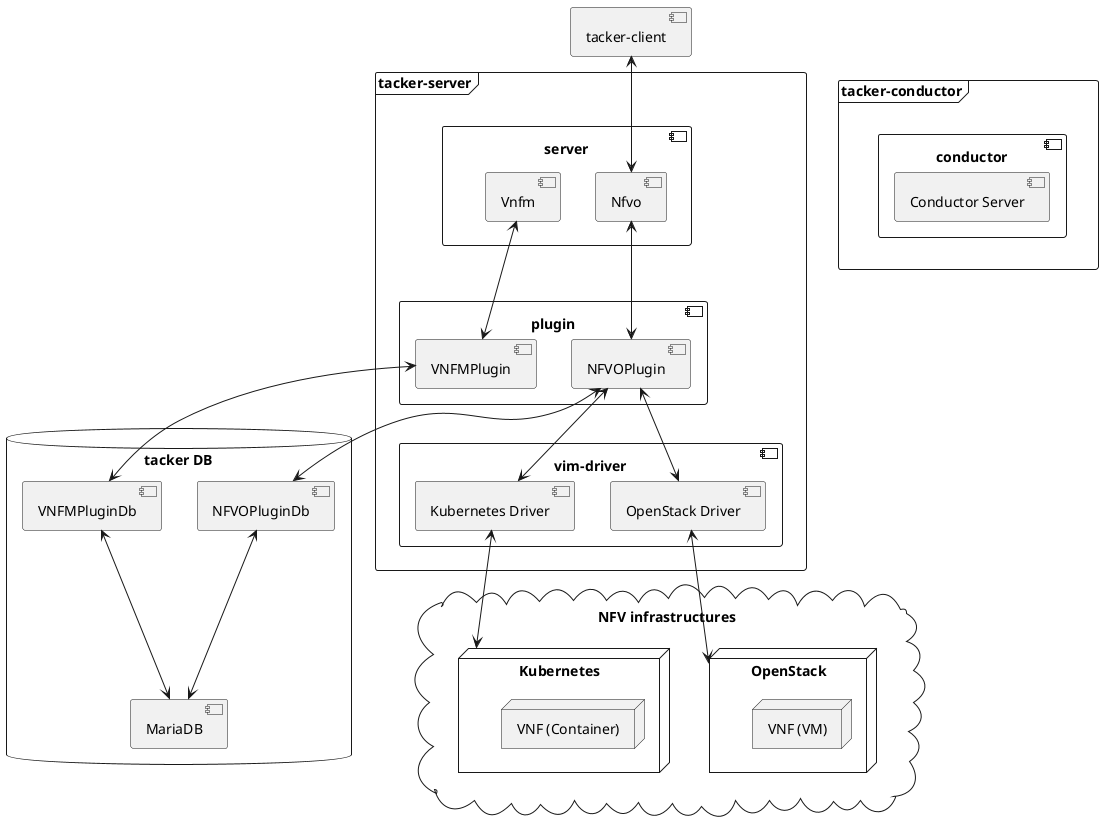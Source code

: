 @startuml

'# Components
component "tacker-client" as client

frame "tacker-server" {
    component server {
        component "Vnfm" as vnfm
        component "Nfvo" as nfvo
    }
    component plugin {
        component "VNFMPlugin" as vnfm_plugin
        component "NFVOPlugin" as nfvo_plugin
        'cond <-down-> vnfm_plugin
    }
    component "vim-driver" as vim {
        component "OpenStack Driver" as os_vim
        component "Kubernetes Driver" as ks_vim
    }
}

frame "tacker-conductor" as cond {
    component conductor {
        component "Conductor Server"
    }
}

database "tacker DB" as db {
    component "NFVOPluginDb" as db_nfvo
    component "VNFMPluginDb" as db_vnfm
    component "MariaDB" as maria
    db_nfvo <-down-> maria
    db_vnfm <-down-> maria
}

cloud "NFV infrastructures" as nfv_infra {
    node "OpenStack" as os {
        node "VNF (VM)" as vm
    }
    node "Kubernetes" as ks {
        node "VNF (Container)" as container
    }
    'vm -[hidden]up- ks
}

'# Relationships
client <-down-> nfvo

vnfm <-down-> vnfm_plugin
nfvo <-down-> nfvo_plugin

vnfm_plugin <-down-> db_vnfm
nfvo_plugin <-down-> db_nfvo

nfvo_plugin <-down-> os_vim
nfvo_plugin <-down-> ks_vim

os_vim <-down-> os
ks_vim <-down-> ks

cond <-[hidden]left-> server

@enduml
